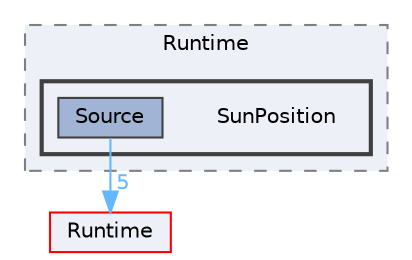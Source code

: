 digraph "SunPosition"
{
 // INTERACTIVE_SVG=YES
 // LATEX_PDF_SIZE
  bgcolor="transparent";
  edge [fontname=Helvetica,fontsize=10,labelfontname=Helvetica,labelfontsize=10];
  node [fontname=Helvetica,fontsize=10,shape=box,height=0.2,width=0.4];
  compound=true
  subgraph clusterdir_a60e1ce30f7313164a0e11a69cddad56 {
    graph [ bgcolor="#edf0f7", pencolor="grey50", label="Runtime", fontname=Helvetica,fontsize=10 style="filled,dashed", URL="dir_a60e1ce30f7313164a0e11a69cddad56.html",tooltip=""]
  subgraph clusterdir_cd8d26b32404c702a2b644d58c64e992 {
    graph [ bgcolor="#edf0f7", pencolor="grey25", label="", fontname=Helvetica,fontsize=10 style="filled,bold", URL="dir_cd8d26b32404c702a2b644d58c64e992.html",tooltip=""]
    dir_cd8d26b32404c702a2b644d58c64e992 [shape=plaintext, label="SunPosition"];
  dir_1dc0667fc2c2179a4638dd5e63d49367 [label="Source", fillcolor="#a2b4d6", color="grey25", style="filled", URL="dir_1dc0667fc2c2179a4638dd5e63d49367.html",tooltip=""];
  }
  }
  dir_7536b172fbd480bfd146a1b1acd6856b [label="Runtime", fillcolor="#edf0f7", color="red", style="filled", URL="dir_7536b172fbd480bfd146a1b1acd6856b.html",tooltip=""];
  dir_1dc0667fc2c2179a4638dd5e63d49367->dir_7536b172fbd480bfd146a1b1acd6856b [headlabel="5", labeldistance=1.5 headhref="dir_001122_000984.html" href="dir_001122_000984.html" color="steelblue1" fontcolor="steelblue1"];
}
